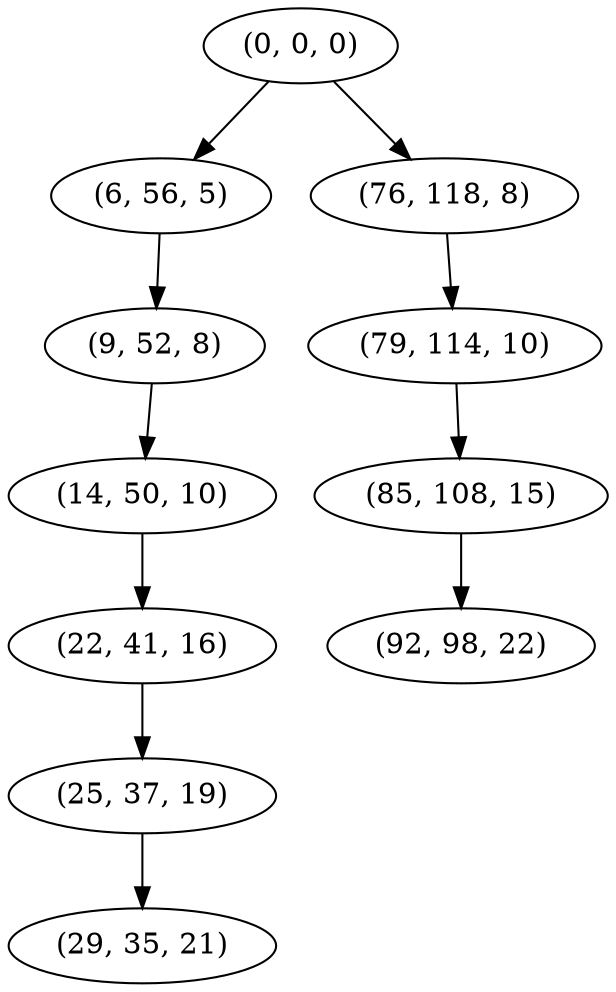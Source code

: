 digraph tree {
    "(0, 0, 0)";
    "(6, 56, 5)";
    "(9, 52, 8)";
    "(14, 50, 10)";
    "(22, 41, 16)";
    "(25, 37, 19)";
    "(29, 35, 21)";
    "(76, 118, 8)";
    "(79, 114, 10)";
    "(85, 108, 15)";
    "(92, 98, 22)";
    "(0, 0, 0)" -> "(6, 56, 5)";
    "(0, 0, 0)" -> "(76, 118, 8)";
    "(6, 56, 5)" -> "(9, 52, 8)";
    "(9, 52, 8)" -> "(14, 50, 10)";
    "(14, 50, 10)" -> "(22, 41, 16)";
    "(22, 41, 16)" -> "(25, 37, 19)";
    "(25, 37, 19)" -> "(29, 35, 21)";
    "(76, 118, 8)" -> "(79, 114, 10)";
    "(79, 114, 10)" -> "(85, 108, 15)";
    "(85, 108, 15)" -> "(92, 98, 22)";
}
